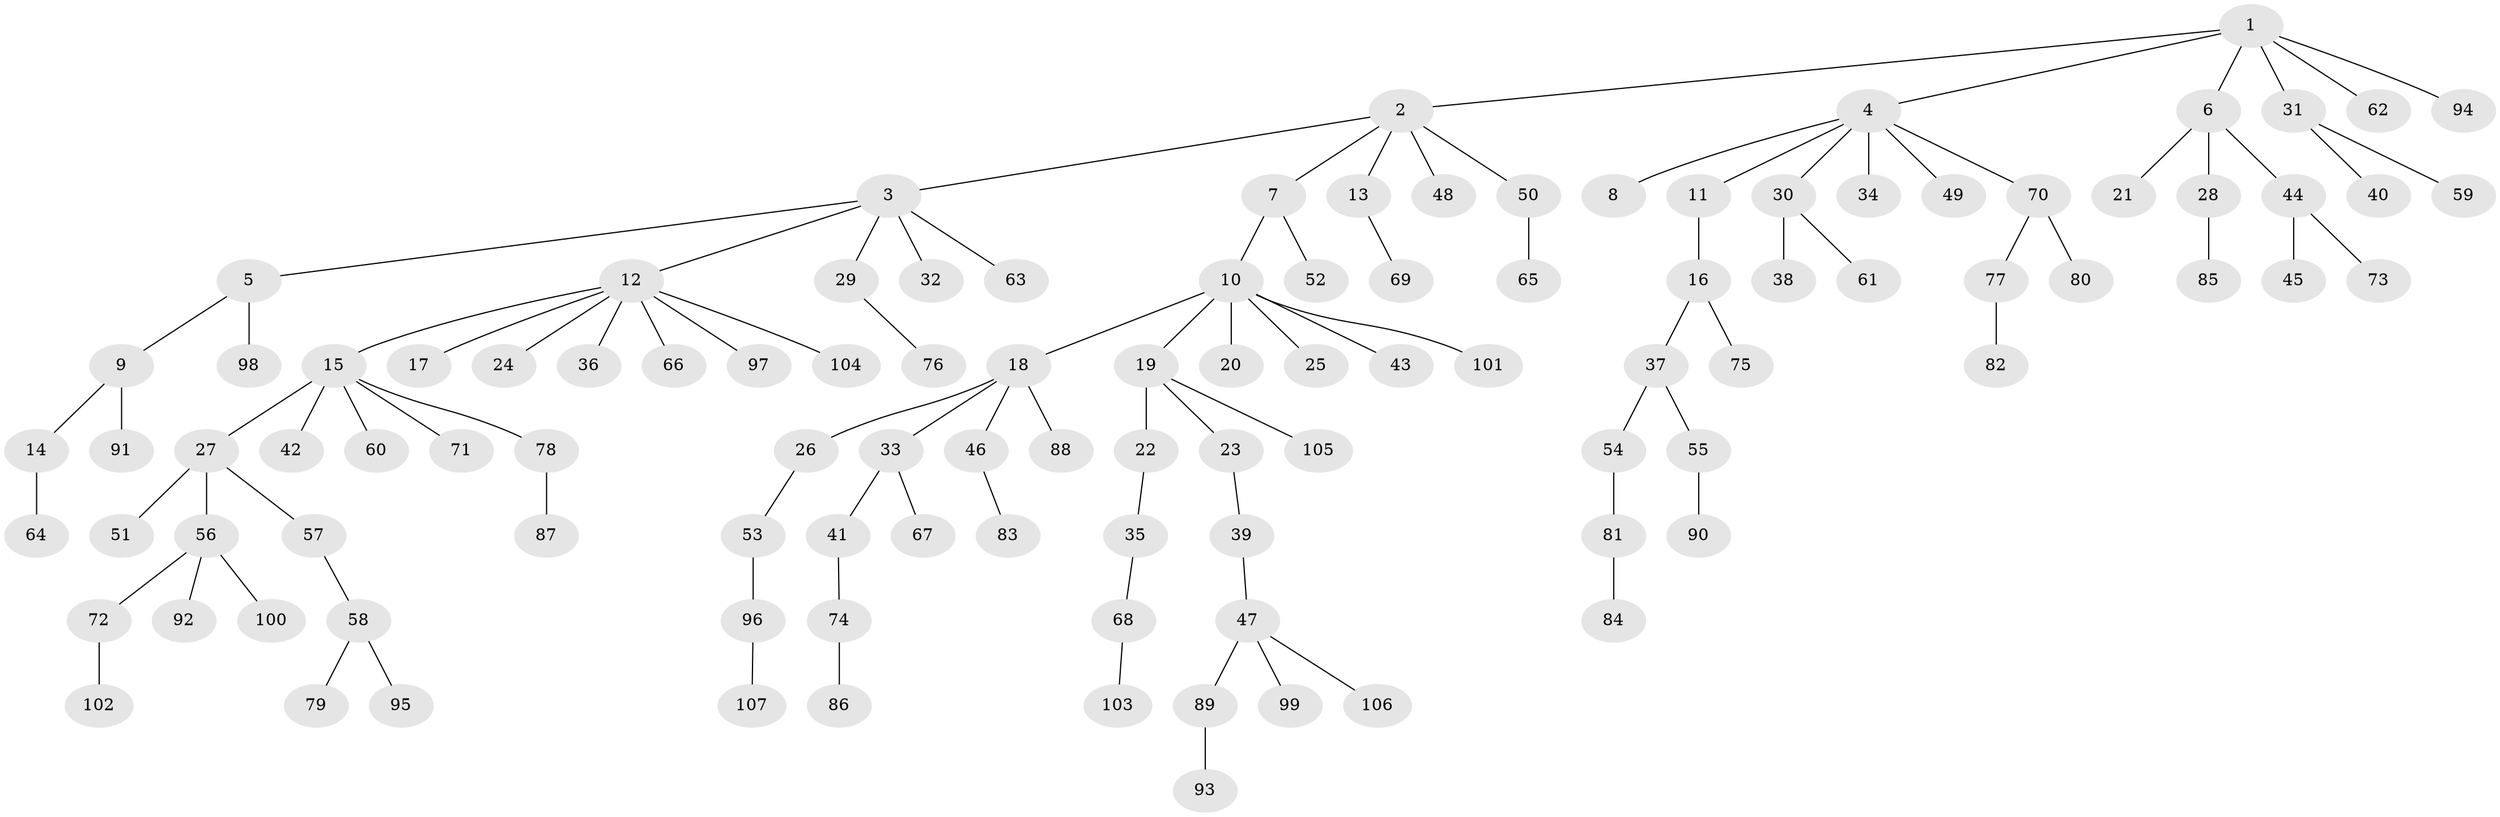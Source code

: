 // Generated by graph-tools (version 1.1) at 2025/53/03/09/25 04:53:33]
// undirected, 107 vertices, 106 edges
graph export_dot {
graph [start="1"]
  node [color=gray90,style=filled];
  1;
  2;
  3;
  4;
  5;
  6;
  7;
  8;
  9;
  10;
  11;
  12;
  13;
  14;
  15;
  16;
  17;
  18;
  19;
  20;
  21;
  22;
  23;
  24;
  25;
  26;
  27;
  28;
  29;
  30;
  31;
  32;
  33;
  34;
  35;
  36;
  37;
  38;
  39;
  40;
  41;
  42;
  43;
  44;
  45;
  46;
  47;
  48;
  49;
  50;
  51;
  52;
  53;
  54;
  55;
  56;
  57;
  58;
  59;
  60;
  61;
  62;
  63;
  64;
  65;
  66;
  67;
  68;
  69;
  70;
  71;
  72;
  73;
  74;
  75;
  76;
  77;
  78;
  79;
  80;
  81;
  82;
  83;
  84;
  85;
  86;
  87;
  88;
  89;
  90;
  91;
  92;
  93;
  94;
  95;
  96;
  97;
  98;
  99;
  100;
  101;
  102;
  103;
  104;
  105;
  106;
  107;
  1 -- 2;
  1 -- 4;
  1 -- 6;
  1 -- 31;
  1 -- 62;
  1 -- 94;
  2 -- 3;
  2 -- 7;
  2 -- 13;
  2 -- 48;
  2 -- 50;
  3 -- 5;
  3 -- 12;
  3 -- 29;
  3 -- 32;
  3 -- 63;
  4 -- 8;
  4 -- 11;
  4 -- 30;
  4 -- 34;
  4 -- 49;
  4 -- 70;
  5 -- 9;
  5 -- 98;
  6 -- 21;
  6 -- 28;
  6 -- 44;
  7 -- 10;
  7 -- 52;
  9 -- 14;
  9 -- 91;
  10 -- 18;
  10 -- 19;
  10 -- 20;
  10 -- 25;
  10 -- 43;
  10 -- 101;
  11 -- 16;
  12 -- 15;
  12 -- 17;
  12 -- 24;
  12 -- 36;
  12 -- 66;
  12 -- 97;
  12 -- 104;
  13 -- 69;
  14 -- 64;
  15 -- 27;
  15 -- 42;
  15 -- 60;
  15 -- 71;
  15 -- 78;
  16 -- 37;
  16 -- 75;
  18 -- 26;
  18 -- 33;
  18 -- 46;
  18 -- 88;
  19 -- 22;
  19 -- 23;
  19 -- 105;
  22 -- 35;
  23 -- 39;
  26 -- 53;
  27 -- 51;
  27 -- 56;
  27 -- 57;
  28 -- 85;
  29 -- 76;
  30 -- 38;
  30 -- 61;
  31 -- 40;
  31 -- 59;
  33 -- 41;
  33 -- 67;
  35 -- 68;
  37 -- 54;
  37 -- 55;
  39 -- 47;
  41 -- 74;
  44 -- 45;
  44 -- 73;
  46 -- 83;
  47 -- 89;
  47 -- 99;
  47 -- 106;
  50 -- 65;
  53 -- 96;
  54 -- 81;
  55 -- 90;
  56 -- 72;
  56 -- 92;
  56 -- 100;
  57 -- 58;
  58 -- 79;
  58 -- 95;
  68 -- 103;
  70 -- 77;
  70 -- 80;
  72 -- 102;
  74 -- 86;
  77 -- 82;
  78 -- 87;
  81 -- 84;
  89 -- 93;
  96 -- 107;
}

